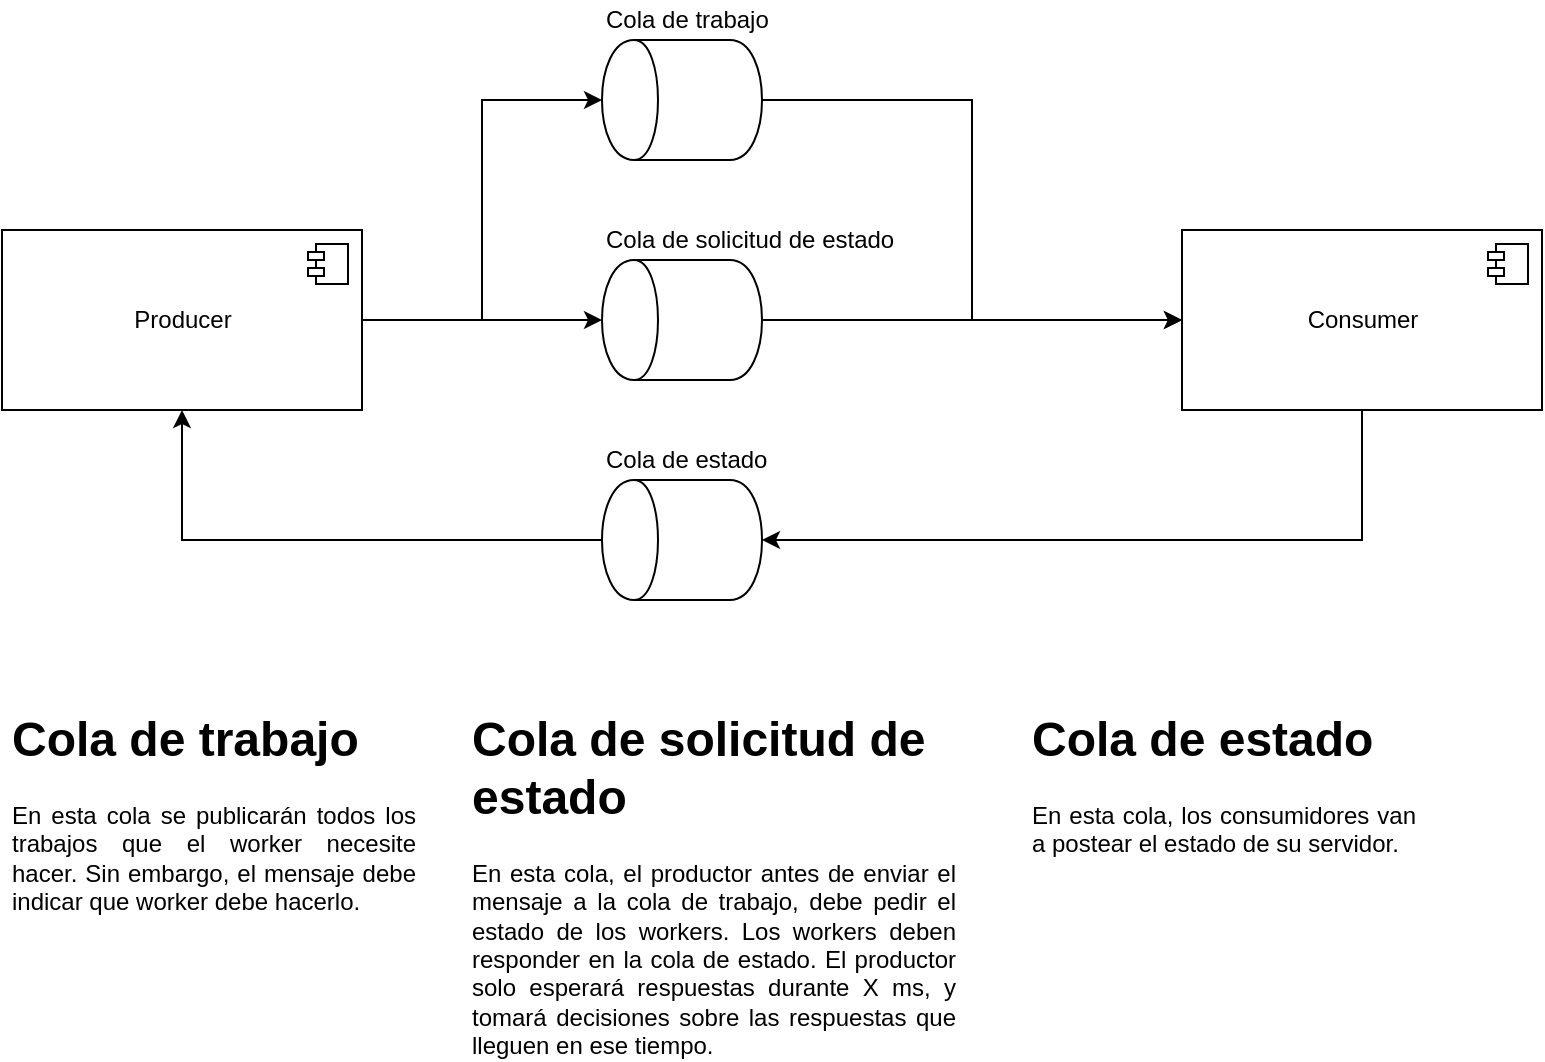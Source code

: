 <mxfile version="11.2.5" type="device" pages="1"><diagram id="FwUhDged71i7yuVVYvKH" name="Page-1"><mxGraphModel dx="1646" dy="931" grid="1" gridSize="10" guides="1" tooltips="1" connect="1" arrows="1" fold="1" page="1" pageScale="1" pageWidth="827" pageHeight="1169" math="0" shadow="0"><root><mxCell id="0"/><mxCell id="1" parent="0"/><mxCell id="771i5WA-v5OI7dZPDG4W-14" style="edgeStyle=orthogonalEdgeStyle;rounded=0;orthogonalLoop=1;jettySize=auto;html=1;exitX=0.5;exitY=1;exitDx=0;exitDy=0;entryX=0;entryY=0.5;entryDx=0;entryDy=0;" edge="1" parent="1" source="771i5WA-v5OI7dZPDG4W-1" target="771i5WA-v5OI7dZPDG4W-12"><mxGeometry relative="1" as="geometry"/></mxCell><mxCell id="771i5WA-v5OI7dZPDG4W-1" value="" style="shape=cylinder;whiteSpace=wrap;html=1;boundedLbl=1;backgroundOutline=1;rotation=-90;" vertex="1" parent="1"><mxGeometry x="320" y="180" width="60" height="80" as="geometry"/></mxCell><mxCell id="771i5WA-v5OI7dZPDG4W-15" style="edgeStyle=orthogonalEdgeStyle;rounded=0;orthogonalLoop=1;jettySize=auto;html=1;exitX=0.5;exitY=1;exitDx=0;exitDy=0;entryX=0;entryY=0.5;entryDx=0;entryDy=0;" edge="1" parent="1" source="771i5WA-v5OI7dZPDG4W-2" target="771i5WA-v5OI7dZPDG4W-12"><mxGeometry relative="1" as="geometry"/></mxCell><mxCell id="771i5WA-v5OI7dZPDG4W-2" value="" style="shape=cylinder;whiteSpace=wrap;html=1;boundedLbl=1;backgroundOutline=1;rotation=-90;" vertex="1" parent="1"><mxGeometry x="320" y="290" width="60" height="80" as="geometry"/></mxCell><mxCell id="771i5WA-v5OI7dZPDG4W-11" style="edgeStyle=orthogonalEdgeStyle;rounded=0;orthogonalLoop=1;jettySize=auto;html=1;exitX=0.5;exitY=0;exitDx=0;exitDy=0;entryX=0.5;entryY=1;entryDx=0;entryDy=0;" edge="1" parent="1" source="771i5WA-v5OI7dZPDG4W-3" target="771i5WA-v5OI7dZPDG4W-7"><mxGeometry relative="1" as="geometry"/></mxCell><mxCell id="771i5WA-v5OI7dZPDG4W-3" value="" style="shape=cylinder;whiteSpace=wrap;html=1;boundedLbl=1;backgroundOutline=1;rotation=-90;" vertex="1" parent="1"><mxGeometry x="320" y="400" width="60" height="80" as="geometry"/></mxCell><mxCell id="771i5WA-v5OI7dZPDG4W-4" value="Cola de trabajo" style="text;html=1;resizable=0;points=[];autosize=1;align=left;verticalAlign=top;spacingTop=-4;" vertex="1" parent="1"><mxGeometry x="310" y="170" width="100" height="20" as="geometry"/></mxCell><mxCell id="771i5WA-v5OI7dZPDG4W-5" value="Cola de solicitud de estado" style="text;html=1;resizable=0;points=[];autosize=1;align=left;verticalAlign=top;spacingTop=-4;" vertex="1" parent="1"><mxGeometry x="310" y="280" width="160" height="20" as="geometry"/></mxCell><mxCell id="771i5WA-v5OI7dZPDG4W-6" value="Cola de estado" style="text;html=1;resizable=0;points=[];autosize=1;align=left;verticalAlign=top;spacingTop=-4;" vertex="1" parent="1"><mxGeometry x="310" y="390" width="100" height="20" as="geometry"/></mxCell><mxCell id="771i5WA-v5OI7dZPDG4W-9" style="edgeStyle=orthogonalEdgeStyle;rounded=0;orthogonalLoop=1;jettySize=auto;html=1;entryX=0.5;entryY=0;entryDx=0;entryDy=0;" edge="1" parent="1" source="771i5WA-v5OI7dZPDG4W-7" target="771i5WA-v5OI7dZPDG4W-1"><mxGeometry relative="1" as="geometry"/></mxCell><mxCell id="771i5WA-v5OI7dZPDG4W-10" style="edgeStyle=orthogonalEdgeStyle;rounded=0;orthogonalLoop=1;jettySize=auto;html=1;exitX=1;exitY=0.5;exitDx=0;exitDy=0;entryX=0.5;entryY=0;entryDx=0;entryDy=0;" edge="1" parent="1" source="771i5WA-v5OI7dZPDG4W-7" target="771i5WA-v5OI7dZPDG4W-2"><mxGeometry relative="1" as="geometry"/></mxCell><mxCell id="771i5WA-v5OI7dZPDG4W-7" value="Producer" style="html=1;" vertex="1" parent="1"><mxGeometry x="10" y="285" width="180" height="90" as="geometry"/></mxCell><mxCell id="771i5WA-v5OI7dZPDG4W-8" value="" style="shape=component;jettyWidth=8;jettyHeight=4;" vertex="1" parent="771i5WA-v5OI7dZPDG4W-7"><mxGeometry x="1" width="20" height="20" relative="1" as="geometry"><mxPoint x="-27" y="7" as="offset"/></mxGeometry></mxCell><mxCell id="771i5WA-v5OI7dZPDG4W-16" style="edgeStyle=orthogonalEdgeStyle;rounded=0;orthogonalLoop=1;jettySize=auto;html=1;exitX=0.5;exitY=1;exitDx=0;exitDy=0;entryX=0.5;entryY=1;entryDx=0;entryDy=0;" edge="1" parent="1" source="771i5WA-v5OI7dZPDG4W-12" target="771i5WA-v5OI7dZPDG4W-3"><mxGeometry relative="1" as="geometry"/></mxCell><mxCell id="771i5WA-v5OI7dZPDG4W-12" value="Consumer" style="html=1;" vertex="1" parent="1"><mxGeometry x="600" y="285" width="180" height="90" as="geometry"/></mxCell><mxCell id="771i5WA-v5OI7dZPDG4W-13" value="" style="shape=component;jettyWidth=8;jettyHeight=4;" vertex="1" parent="771i5WA-v5OI7dZPDG4W-12"><mxGeometry x="1" width="20" height="20" relative="1" as="geometry"><mxPoint x="-27" y="7" as="offset"/></mxGeometry></mxCell><mxCell id="771i5WA-v5OI7dZPDG4W-18" value="&lt;h1&gt;Cola de trabajo&lt;/h1&gt;&lt;p style=&quot;text-align: justify&quot;&gt;En esta cola se publicarán todos los trabajos que el worker necesite hacer. Sin embargo, el mensaje debe indicar que worker debe hacerlo.&lt;/p&gt;" style="text;html=1;strokeColor=none;fillColor=none;spacing=5;spacingTop=-20;whiteSpace=wrap;overflow=hidden;rounded=0;" vertex="1" parent="1"><mxGeometry x="10" y="520" width="210" height="120" as="geometry"/></mxCell><mxCell id="771i5WA-v5OI7dZPDG4W-19" value="&lt;h1&gt;Cola de solicitud de estado&lt;/h1&gt;&lt;p style=&quot;text-align: justify&quot;&gt;En esta cola, el productor antes de enviar el mensaje a la cola de trabajo, debe pedir el estado de los workers. Los workers deben responder en la cola de estado. El productor solo esperará respuestas durante X ms, y tomará decisiones sobre las respuestas que lleguen en ese tiempo.&amp;nbsp;&lt;/p&gt;" style="text;html=1;strokeColor=none;fillColor=none;spacing=5;spacingTop=-20;whiteSpace=wrap;overflow=hidden;rounded=0;" vertex="1" parent="1"><mxGeometry x="240" y="520" width="250" height="180" as="geometry"/></mxCell><mxCell id="771i5WA-v5OI7dZPDG4W-20" value="&lt;h1&gt;Cola de estado&lt;/h1&gt;&lt;p style=&quot;text-align: justify&quot;&gt;En esta cola, los consumidores van a postear el estado de su servidor.&lt;/p&gt;" style="text;html=1;strokeColor=none;fillColor=none;spacing=5;spacingTop=-20;whiteSpace=wrap;overflow=hidden;rounded=0;" vertex="1" parent="1"><mxGeometry x="520" y="520" width="200" height="130" as="geometry"/></mxCell></root></mxGraphModel></diagram></mxfile>